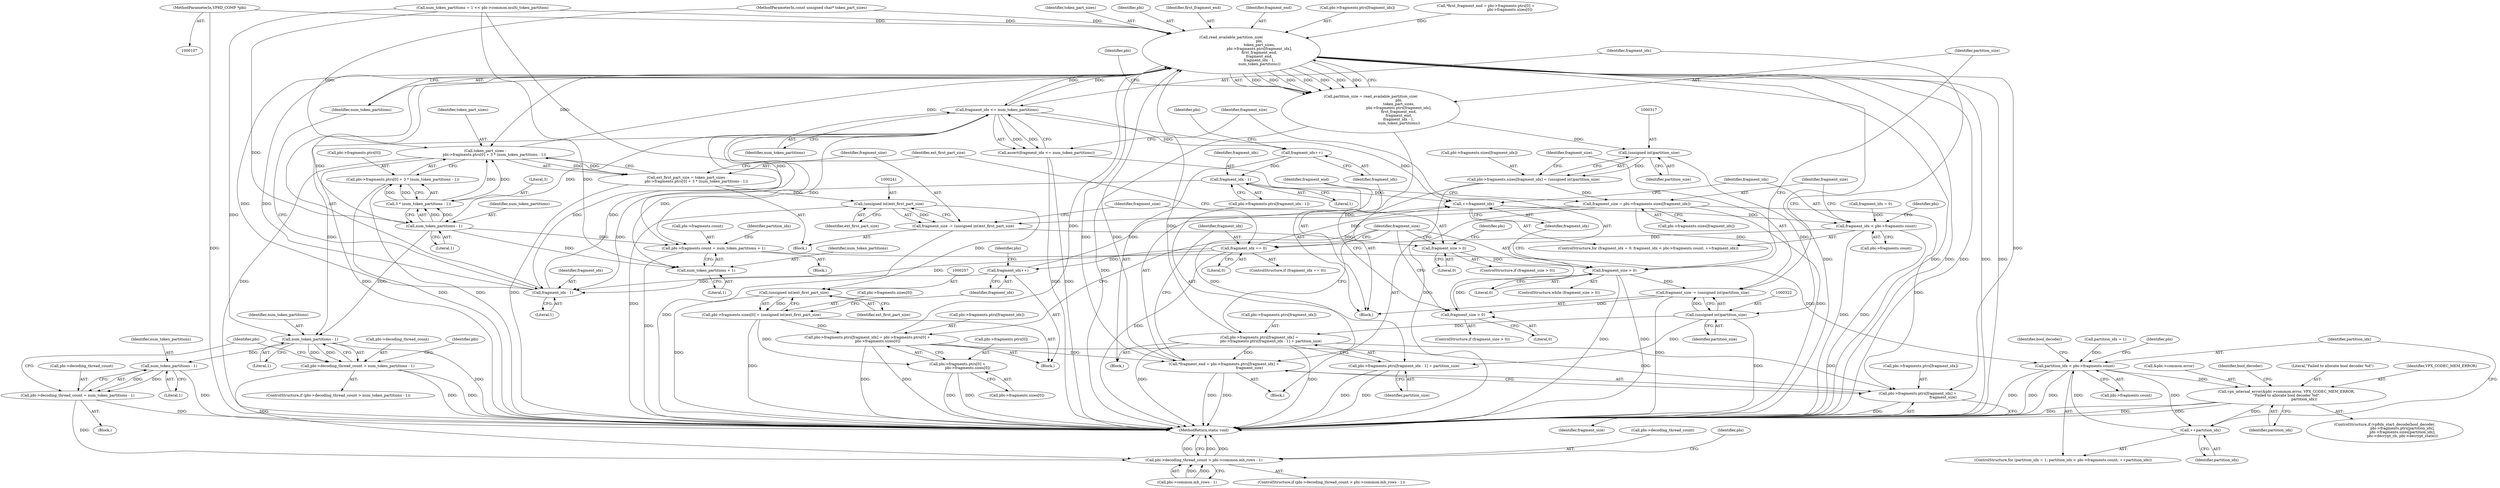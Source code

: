 digraph "0_Android_6886e8e0a9db2dbad723dc37a548233e004b33bc@pointer" {
"1000108" [label="(MethodParameterIn,VP8D_COMP *pbi)"];
"1000292" [label="(Call,read_available_partition_size(\n                                                 pbi,\n                                                 token_part_sizes,\n                                                 pbi->fragments.ptrs[fragment_idx],\n                                                 first_fragment_end,\n                                                 fragment_end,\n                                                 fragment_idx - 1,\n                                                 num_token_partitions))"];
"1000204" [label="(Call,*fragment_end = pbi->fragments.ptrs[fragment_idx] +\n                                            fragment_size)"];
"1000206" [label="(Call,pbi->fragments.ptrs[fragment_idx] +\n                                            fragment_size)"];
"1000223" [label="(Call,token_part_sizes -\n                pbi->fragments.ptrs[0] + 3 * (num_token_partitions - 1))"];
"1000221" [label="(Call,ext_first_part_size = token_part_sizes -\n                pbi->fragments.ptrs[0] + 3 * (num_token_partitions - 1))"];
"1000240" [label="(Call,(unsigned int)ext_first_part_size)"];
"1000238" [label="(Call,fragment_size -= (unsigned int)ext_first_part_size)"];
"1000244" [label="(Call,fragment_size > 0)"];
"1000285" [label="(Call,fragment_size > 0)"];
"1000319" [label="(Call,fragment_size -= (unsigned int)partition_size)"];
"1000329" [label="(Call,fragment_size > 0)"];
"1000256" [label="(Call,(unsigned int)ext_first_part_size)"];
"1000248" [label="(Call,pbi->fragments.sizes[0] = (unsigned int)ext_first_part_size)"];
"1000261" [label="(Call,pbi->fragments.ptrs[fragment_idx] = pbi->fragments.ptrs[0] +\n                  pbi->fragments.sizes[0])"];
"1000269" [label="(Call,pbi->fragments.ptrs[0] +\n                  pbi->fragments.sizes[0])"];
"1000290" [label="(Call,partition_size = read_available_partition_size(\n                                                 pbi,\n                                                 token_part_sizes,\n                                                 pbi->fragments.ptrs[fragment_idx],\n                                                 first_fragment_end,\n                                                 fragment_end,\n                                                 fragment_idx - 1,\n                                                 num_token_partitions))"];
"1000316" [label="(Call,(unsigned int)partition_size)"];
"1000308" [label="(Call,pbi->fragments.sizes[fragment_idx] = (unsigned int)partition_size)"];
"1000194" [label="(Call,fragment_size = pbi->fragments.sizes[fragment_idx])"];
"1000321" [label="(Call,(unsigned int)partition_size)"];
"1000335" [label="(Call,pbi->fragments.ptrs[fragment_idx] =\n                    pbi->fragments.ptrs[fragment_idx - 1] + partition_size)"];
"1000343" [label="(Call,pbi->fragments.ptrs[fragment_idx - 1] + partition_size)"];
"1000325" [label="(Call,fragment_idx <= num_token_partitions)"];
"1000190" [label="(Call,++fragment_idx)"];
"1000183" [label="(Call,fragment_idx < pbi->fragments.count)"];
"1000216" [label="(Call,fragment_idx == 0)"];
"1000259" [label="(Call,fragment_idx++)"];
"1000304" [label="(Call,fragment_idx - 1)"];
"1000235" [label="(Call,num_token_partitions - 1)"];
"1000233" [label="(Call,3 * (num_token_partitions - 1))"];
"1000225" [label="(Call,pbi->fragments.ptrs[0] + 3 * (num_token_partitions - 1))"];
"1000354" [label="(Call,pbi->fragments.count = num_token_partitions + 1)"];
"1000367" [label="(Call,partition_idx < pbi->fragments.count)"];
"1000374" [label="(Call,++partition_idx)"];
"1000400" [label="(Call,vpx_internal_error(&pbi->common.error, VPX_CODEC_MEM_ERROR,\n \"Failed to allocate bool decoder %d\",\n                               partition_idx))"];
"1000360" [label="(Call,num_token_partitions + 1)"];
"1000417" [label="(Call,num_token_partitions - 1)"];
"1000413" [label="(Call,pbi->decoding_thread_count > num_token_partitions - 1)"];
"1000429" [label="(Call,pbi->decoding_thread_count > pbi->common.mb_rows - 1)"];
"1000425" [label="(Call,num_token_partitions - 1)"];
"1000421" [label="(Call,pbi->decoding_thread_count = num_token_partitions - 1)"];
"1000324" [label="(Call,assert(fragment_idx <= num_token_partitions))"];
"1000333" [label="(Call,fragment_idx++)"];
"1000350" [label="(Call,fragment_idx - 1)"];
"1000246" [label="(Literal,0)"];
"1000244" [label="(Call,fragment_size > 0)"];
"1000334" [label="(Identifier,fragment_idx)"];
"1000249" [label="(Call,pbi->fragments.sizes[0])"];
"1000195" [label="(Identifier,fragment_size)"];
"1000354" [label="(Call,pbi->fragments.count = num_token_partitions + 1)"];
"1000180" [label="(Call,fragment_idx = 0)"];
"1000409" [label="(Identifier,partition_idx)"];
"1000363" [label="(ControlStructure,for (partition_idx = 1; partition_idx < pbi->fragments.count; ++partition_idx))"];
"1000452" [label="(MethodReturn,static void)"];
"1000330" [label="(Identifier,fragment_size)"];
"1000235" [label="(Call,num_token_partitions - 1)"];
"1000258" [label="(Identifier,ext_first_part_size)"];
"1000422" [label="(Call,pbi->decoding_thread_count)"];
"1000411" [label="(Identifier,bool_decoder)"];
"1000192" [label="(Block,)"];
"1000239" [label="(Identifier,fragment_size)"];
"1000216" [label="(Call,fragment_idx == 0)"];
"1000351" [label="(Identifier,fragment_idx)"];
"1000331" [label="(Literal,0)"];
"1000413" [label="(Call,pbi->decoding_thread_count > num_token_partitions - 1)"];
"1000379" [label="(Identifier,bool_decoder)"];
"1000364" [label="(Call,partition_idx = 1)"];
"1000427" [label="(Literal,1)"];
"1000318" [label="(Identifier,partition_size)"];
"1000328" [label="(ControlStructure,if (fragment_size > 0))"];
"1000236" [label="(Identifier,num_token_partitions)"];
"1000217" [label="(Identifier,fragment_idx)"];
"1000277" [label="(Call,pbi->fragments.sizes[0])"];
"1000335" [label="(Call,pbi->fragments.ptrs[fragment_idx] =\n                    pbi->fragments.ptrs[fragment_idx - 1] + partition_size)"];
"1000302" [label="(Identifier,first_fragment_end)"];
"1000194" [label="(Call,fragment_size = pbi->fragments.sizes[fragment_idx])"];
"1000350" [label="(Call,fragment_idx - 1)"];
"1000400" [label="(Call,vpx_internal_error(&pbi->common.error, VPX_CODEC_MEM_ERROR,\n \"Failed to allocate bool decoder %d\",\n                               partition_idx))"];
"1000226" [label="(Call,pbi->fragments.ptrs[0])"];
"1000320" [label="(Identifier,fragment_size)"];
"1000344" [label="(Call,pbi->fragments.ptrs[fragment_idx - 1])"];
"1000259" [label="(Call,fragment_idx++)"];
"1000183" [label="(Call,fragment_idx < pbi->fragments.count)"];
"1000417" [label="(Call,num_token_partitions - 1)"];
"1000108" [label="(MethodParameterIn,VP8D_COMP *pbi)"];
"1000242" [label="(Identifier,ext_first_part_size)"];
"1000408" [label="(Literal,\"Failed to allocate bool decoder %d\")"];
"1000265" [label="(Identifier,pbi)"];
"1000375" [label="(Identifier,partition_idx)"];
"1000261" [label="(Call,pbi->fragments.ptrs[fragment_idx] = pbi->fragments.ptrs[0] +\n                  pbi->fragments.sizes[0])"];
"1000325" [label="(Call,fragment_idx <= num_token_partitions)"];
"1000312" [label="(Identifier,pbi)"];
"1000284" [label="(ControlStructure,while (fragment_size > 0))"];
"1000233" [label="(Call,3 * (num_token_partitions - 1))"];
"1000219" [label="(Block,)"];
"1000240" [label="(Call,(unsigned int)ext_first_part_size)"];
"1000185" [label="(Call,pbi->fragments.count)"];
"1000222" [label="(Identifier,ext_first_part_size)"];
"1000415" [label="(Identifier,pbi)"];
"1000260" [label="(Identifier,fragment_idx)"];
"1000252" [label="(Identifier,pbi)"];
"1000431" [label="(Identifier,pbi)"];
"1000305" [label="(Identifier,fragment_idx)"];
"1000207" [label="(Call,pbi->fragments.ptrs[fragment_idx])"];
"1000238" [label="(Call,fragment_size -= (unsigned int)ext_first_part_size)"];
"1000324" [label="(Call,assert(fragment_idx <= num_token_partitions))"];
"1000303" [label="(Identifier,fragment_end)"];
"1000214" [label="(Identifier,fragment_size)"];
"1000204" [label="(Call,*fragment_end = pbi->fragments.ptrs[fragment_idx] +\n                                            fragment_size)"];
"1000285" [label="(Call,fragment_size > 0)"];
"1000295" [label="(Call,pbi->fragments.ptrs[fragment_idx])"];
"1000269" [label="(Call,pbi->fragments.ptrs[0] +\n                  pbi->fragments.sizes[0])"];
"1000191" [label="(Identifier,fragment_idx)"];
"1000234" [label="(Literal,3)"];
"1000430" [label="(Call,pbi->decoding_thread_count)"];
"1000256" [label="(Call,(unsigned int)ext_first_part_size)"];
"1000352" [label="(Literal,1)"];
"1000262" [label="(Call,pbi->fragments.ptrs[fragment_idx])"];
"1000426" [label="(Identifier,num_token_partitions)"];
"1000327" [label="(Identifier,num_token_partitions)"];
"1000365" [label="(Identifier,partition_idx)"];
"1000336" [label="(Call,pbi->fragments.ptrs[fragment_idx])"];
"1000362" [label="(Literal,1)"];
"1000237" [label="(Literal,1)"];
"1000323" [label="(Identifier,partition_size)"];
"1000353" [label="(Identifier,partition_size)"];
"1000110" [label="(Block,)"];
"1000443" [label="(Identifier,pbi)"];
"1000412" [label="(ControlStructure,if (pbi->decoding_thread_count > num_token_partitions - 1))"];
"1000170" [label="(Call,num_token_partitions = 1 << pbi->common.multi_token_partition)"];
"1000374" [label="(Call,++partition_idx)"];
"1000270" [label="(Call,pbi->fragments.ptrs[0])"];
"1000223" [label="(Call,token_part_sizes -\n                pbi->fragments.ptrs[0] + 3 * (num_token_partitions - 1))"];
"1000308" [label="(Call,pbi->fragments.sizes[fragment_idx] = (unsigned int)partition_size)"];
"1000421" [label="(Call,pbi->decoding_thread_count = num_token_partitions - 1)"];
"1000206" [label="(Call,pbi->fragments.ptrs[fragment_idx] +\n                                            fragment_size)"];
"1000357" [label="(Identifier,pbi)"];
"1000309" [label="(Call,pbi->fragments.sizes[fragment_idx])"];
"1000287" [label="(Literal,0)"];
"1000425" [label="(Call,num_token_partitions - 1)"];
"1000407" [label="(Identifier,VPX_CODEC_MEM_ERROR)"];
"1000339" [label="(Identifier,pbi)"];
"1000367" [label="(Call,partition_idx < pbi->fragments.count)"];
"1000326" [label="(Identifier,fragment_idx)"];
"1000414" [label="(Call,pbi->decoding_thread_count)"];
"1000196" [label="(Call,pbi->fragments.sizes[fragment_idx])"];
"1000433" [label="(Call,pbi->common.mb_rows - 1)"];
"1000225" [label="(Call,pbi->fragments.ptrs[0] + 3 * (num_token_partitions - 1))"];
"1000304" [label="(Call,fragment_idx - 1)"];
"1000333" [label="(Call,fragment_idx++)"];
"1000329" [label="(Call,fragment_size > 0)"];
"1000248" [label="(Call,pbi->fragments.sizes[0] = (unsigned int)ext_first_part_size)"];
"1000360" [label="(Call,num_token_partitions + 1)"];
"1000307" [label="(Identifier,num_token_partitions)"];
"1000286" [label="(Identifier,fragment_size)"];
"1000243" [label="(ControlStructure,if (fragment_size > 0))"];
"1000291" [label="(Identifier,partition_size)"];
"1000361" [label="(Identifier,num_token_partitions)"];
"1000109" [label="(MethodParameterIn,const unsigned char* token_part_sizes)"];
"1000190" [label="(Call,++fragment_idx)"];
"1000428" [label="(ControlStructure,if (pbi->decoding_thread_count > pbi->common.mb_rows - 1))"];
"1000124" [label="(Call,*first_fragment_end = pbi->fragments.ptrs[0] +\n                                          pbi->fragments.sizes[0])"];
"1000369" [label="(Call,pbi->fragments.count)"];
"1000321" [label="(Call,(unsigned int)partition_size)"];
"1000294" [label="(Identifier,token_part_sizes)"];
"1000316" [label="(Call,(unsigned int)partition_size)"];
"1000319" [label="(Call,fragment_size -= (unsigned int)partition_size)"];
"1000332" [label="(Block,)"];
"1000355" [label="(Call,pbi->fragments.count)"];
"1000377" [label="(ControlStructure,if (vp8dx_start_decode(bool_decoder,\n                               pbi->fragments.ptrs[partition_idx],\n                               pbi->fragments.sizes[partition_idx],\n                               pbi->decrypt_cb, pbi->decrypt_state)))"];
"1000290" [label="(Call,partition_size = read_available_partition_size(\n                                                 pbi,\n                                                 token_part_sizes,\n                                                 pbi->fragments.ptrs[fragment_idx],\n                                                 first_fragment_end,\n                                                 fragment_end,\n                                                 fragment_idx - 1,\n                                                 num_token_partitions))"];
"1000221" [label="(Call,ext_first_part_size = token_part_sizes -\n                pbi->fragments.ptrs[0] + 3 * (num_token_partitions - 1))"];
"1000401" [label="(Call,&pbi->common.error)"];
"1000184" [label="(Identifier,fragment_idx)"];
"1000429" [label="(Call,pbi->decoding_thread_count > pbi->common.mb_rows - 1)"];
"1000423" [label="(Identifier,pbi)"];
"1000292" [label="(Call,read_available_partition_size(\n                                                 pbi,\n                                                 token_part_sizes,\n                                                 pbi->fragments.ptrs[fragment_idx],\n                                                 first_fragment_end,\n                                                 fragment_end,\n                                                 fragment_idx - 1,\n                                                 num_token_partitions))"];
"1000306" [label="(Literal,1)"];
"1000420" [label="(Block,)"];
"1000247" [label="(Block,)"];
"1000419" [label="(Literal,1)"];
"1000224" [label="(Identifier,token_part_sizes)"];
"1000288" [label="(Block,)"];
"1000245" [label="(Identifier,fragment_size)"];
"1000343" [label="(Call,pbi->fragments.ptrs[fragment_idx - 1] + partition_size)"];
"1000218" [label="(Literal,0)"];
"1000179" [label="(ControlStructure,for (fragment_idx = 0; fragment_idx < pbi->fragments.count; ++fragment_idx))"];
"1000205" [label="(Identifier,fragment_end)"];
"1000418" [label="(Identifier,num_token_partitions)"];
"1000368" [label="(Identifier,partition_idx)"];
"1000293" [label="(Identifier,pbi)"];
"1000215" [label="(ControlStructure,if (fragment_idx == 0))"];
"1000108" -> "1000107"  [label="AST: "];
"1000108" -> "1000452"  [label="DDG: "];
"1000108" -> "1000292"  [label="DDG: "];
"1000292" -> "1000290"  [label="AST: "];
"1000292" -> "1000307"  [label="CFG: "];
"1000293" -> "1000292"  [label="AST: "];
"1000294" -> "1000292"  [label="AST: "];
"1000295" -> "1000292"  [label="AST: "];
"1000302" -> "1000292"  [label="AST: "];
"1000303" -> "1000292"  [label="AST: "];
"1000304" -> "1000292"  [label="AST: "];
"1000307" -> "1000292"  [label="AST: "];
"1000290" -> "1000292"  [label="CFG: "];
"1000292" -> "1000452"  [label="DDG: "];
"1000292" -> "1000452"  [label="DDG: "];
"1000292" -> "1000452"  [label="DDG: "];
"1000292" -> "1000452"  [label="DDG: "];
"1000292" -> "1000452"  [label="DDG: "];
"1000292" -> "1000452"  [label="DDG: "];
"1000292" -> "1000204"  [label="DDG: "];
"1000292" -> "1000206"  [label="DDG: "];
"1000292" -> "1000223"  [label="DDG: "];
"1000292" -> "1000290"  [label="DDG: "];
"1000292" -> "1000290"  [label="DDG: "];
"1000292" -> "1000290"  [label="DDG: "];
"1000292" -> "1000290"  [label="DDG: "];
"1000292" -> "1000290"  [label="DDG: "];
"1000292" -> "1000290"  [label="DDG: "];
"1000292" -> "1000290"  [label="DDG: "];
"1000223" -> "1000292"  [label="DDG: "];
"1000109" -> "1000292"  [label="DDG: "];
"1000335" -> "1000292"  [label="DDG: "];
"1000261" -> "1000292"  [label="DDG: "];
"1000124" -> "1000292"  [label="DDG: "];
"1000204" -> "1000292"  [label="DDG: "];
"1000304" -> "1000292"  [label="DDG: "];
"1000304" -> "1000292"  [label="DDG: "];
"1000235" -> "1000292"  [label="DDG: "];
"1000170" -> "1000292"  [label="DDG: "];
"1000325" -> "1000292"  [label="DDG: "];
"1000292" -> "1000325"  [label="DDG: "];
"1000204" -> "1000192"  [label="AST: "];
"1000204" -> "1000206"  [label="CFG: "];
"1000205" -> "1000204"  [label="AST: "];
"1000206" -> "1000204"  [label="AST: "];
"1000217" -> "1000204"  [label="CFG: "];
"1000204" -> "1000452"  [label="DDG: "];
"1000204" -> "1000452"  [label="DDG: "];
"1000335" -> "1000204"  [label="DDG: "];
"1000261" -> "1000204"  [label="DDG: "];
"1000194" -> "1000204"  [label="DDG: "];
"1000206" -> "1000214"  [label="CFG: "];
"1000207" -> "1000206"  [label="AST: "];
"1000214" -> "1000206"  [label="AST: "];
"1000206" -> "1000452"  [label="DDG: "];
"1000335" -> "1000206"  [label="DDG: "];
"1000261" -> "1000206"  [label="DDG: "];
"1000194" -> "1000206"  [label="DDG: "];
"1000223" -> "1000221"  [label="AST: "];
"1000223" -> "1000225"  [label="CFG: "];
"1000224" -> "1000223"  [label="AST: "];
"1000225" -> "1000223"  [label="AST: "];
"1000221" -> "1000223"  [label="CFG: "];
"1000223" -> "1000452"  [label="DDG: "];
"1000223" -> "1000452"  [label="DDG: "];
"1000223" -> "1000221"  [label="DDG: "];
"1000223" -> "1000221"  [label="DDG: "];
"1000109" -> "1000223"  [label="DDG: "];
"1000233" -> "1000223"  [label="DDG: "];
"1000233" -> "1000223"  [label="DDG: "];
"1000221" -> "1000219"  [label="AST: "];
"1000222" -> "1000221"  [label="AST: "];
"1000239" -> "1000221"  [label="CFG: "];
"1000221" -> "1000452"  [label="DDG: "];
"1000221" -> "1000240"  [label="DDG: "];
"1000240" -> "1000238"  [label="AST: "];
"1000240" -> "1000242"  [label="CFG: "];
"1000241" -> "1000240"  [label="AST: "];
"1000242" -> "1000240"  [label="AST: "];
"1000238" -> "1000240"  [label="CFG: "];
"1000240" -> "1000452"  [label="DDG: "];
"1000240" -> "1000238"  [label="DDG: "];
"1000240" -> "1000256"  [label="DDG: "];
"1000238" -> "1000219"  [label="AST: "];
"1000239" -> "1000238"  [label="AST: "];
"1000245" -> "1000238"  [label="CFG: "];
"1000238" -> "1000452"  [label="DDG: "];
"1000194" -> "1000238"  [label="DDG: "];
"1000238" -> "1000244"  [label="DDG: "];
"1000244" -> "1000243"  [label="AST: "];
"1000244" -> "1000246"  [label="CFG: "];
"1000245" -> "1000244"  [label="AST: "];
"1000246" -> "1000244"  [label="AST: "];
"1000252" -> "1000244"  [label="CFG: "];
"1000286" -> "1000244"  [label="CFG: "];
"1000244" -> "1000285"  [label="DDG: "];
"1000285" -> "1000284"  [label="AST: "];
"1000285" -> "1000287"  [label="CFG: "];
"1000286" -> "1000285"  [label="AST: "];
"1000287" -> "1000285"  [label="AST: "];
"1000291" -> "1000285"  [label="CFG: "];
"1000191" -> "1000285"  [label="CFG: "];
"1000285" -> "1000452"  [label="DDG: "];
"1000285" -> "1000452"  [label="DDG: "];
"1000329" -> "1000285"  [label="DDG: "];
"1000194" -> "1000285"  [label="DDG: "];
"1000285" -> "1000319"  [label="DDG: "];
"1000319" -> "1000288"  [label="AST: "];
"1000319" -> "1000321"  [label="CFG: "];
"1000320" -> "1000319"  [label="AST: "];
"1000321" -> "1000319"  [label="AST: "];
"1000326" -> "1000319"  [label="CFG: "];
"1000319" -> "1000452"  [label="DDG: "];
"1000321" -> "1000319"  [label="DDG: "];
"1000319" -> "1000329"  [label="DDG: "];
"1000329" -> "1000328"  [label="AST: "];
"1000329" -> "1000331"  [label="CFG: "];
"1000330" -> "1000329"  [label="AST: "];
"1000331" -> "1000329"  [label="AST: "];
"1000286" -> "1000329"  [label="CFG: "];
"1000334" -> "1000329"  [label="CFG: "];
"1000256" -> "1000248"  [label="AST: "];
"1000256" -> "1000258"  [label="CFG: "];
"1000257" -> "1000256"  [label="AST: "];
"1000258" -> "1000256"  [label="AST: "];
"1000248" -> "1000256"  [label="CFG: "];
"1000256" -> "1000452"  [label="DDG: "];
"1000256" -> "1000248"  [label="DDG: "];
"1000248" -> "1000247"  [label="AST: "];
"1000249" -> "1000248"  [label="AST: "];
"1000260" -> "1000248"  [label="CFG: "];
"1000248" -> "1000452"  [label="DDG: "];
"1000248" -> "1000261"  [label="DDG: "];
"1000248" -> "1000269"  [label="DDG: "];
"1000261" -> "1000247"  [label="AST: "];
"1000261" -> "1000269"  [label="CFG: "];
"1000262" -> "1000261"  [label="AST: "];
"1000269" -> "1000261"  [label="AST: "];
"1000286" -> "1000261"  [label="CFG: "];
"1000261" -> "1000452"  [label="DDG: "];
"1000261" -> "1000452"  [label="DDG: "];
"1000269" -> "1000277"  [label="CFG: "];
"1000270" -> "1000269"  [label="AST: "];
"1000277" -> "1000269"  [label="AST: "];
"1000269" -> "1000452"  [label="DDG: "];
"1000269" -> "1000452"  [label="DDG: "];
"1000290" -> "1000288"  [label="AST: "];
"1000291" -> "1000290"  [label="AST: "];
"1000312" -> "1000290"  [label="CFG: "];
"1000290" -> "1000452"  [label="DDG: "];
"1000290" -> "1000316"  [label="DDG: "];
"1000316" -> "1000308"  [label="AST: "];
"1000316" -> "1000318"  [label="CFG: "];
"1000317" -> "1000316"  [label="AST: "];
"1000318" -> "1000316"  [label="AST: "];
"1000308" -> "1000316"  [label="CFG: "];
"1000316" -> "1000308"  [label="DDG: "];
"1000316" -> "1000321"  [label="DDG: "];
"1000308" -> "1000288"  [label="AST: "];
"1000309" -> "1000308"  [label="AST: "];
"1000320" -> "1000308"  [label="CFG: "];
"1000308" -> "1000452"  [label="DDG: "];
"1000308" -> "1000194"  [label="DDG: "];
"1000194" -> "1000192"  [label="AST: "];
"1000194" -> "1000196"  [label="CFG: "];
"1000195" -> "1000194"  [label="AST: "];
"1000196" -> "1000194"  [label="AST: "];
"1000205" -> "1000194"  [label="CFG: "];
"1000194" -> "1000452"  [label="DDG: "];
"1000321" -> "1000323"  [label="CFG: "];
"1000322" -> "1000321"  [label="AST: "];
"1000323" -> "1000321"  [label="AST: "];
"1000321" -> "1000452"  [label="DDG: "];
"1000321" -> "1000335"  [label="DDG: "];
"1000321" -> "1000343"  [label="DDG: "];
"1000335" -> "1000332"  [label="AST: "];
"1000335" -> "1000343"  [label="CFG: "];
"1000336" -> "1000335"  [label="AST: "];
"1000343" -> "1000335"  [label="AST: "];
"1000286" -> "1000335"  [label="CFG: "];
"1000335" -> "1000452"  [label="DDG: "];
"1000335" -> "1000452"  [label="DDG: "];
"1000343" -> "1000353"  [label="CFG: "];
"1000344" -> "1000343"  [label="AST: "];
"1000353" -> "1000343"  [label="AST: "];
"1000343" -> "1000452"  [label="DDG: "];
"1000343" -> "1000452"  [label="DDG: "];
"1000325" -> "1000324"  [label="AST: "];
"1000325" -> "1000327"  [label="CFG: "];
"1000326" -> "1000325"  [label="AST: "];
"1000327" -> "1000325"  [label="AST: "];
"1000324" -> "1000325"  [label="CFG: "];
"1000325" -> "1000190"  [label="DDG: "];
"1000325" -> "1000235"  [label="DDG: "];
"1000325" -> "1000304"  [label="DDG: "];
"1000325" -> "1000324"  [label="DDG: "];
"1000325" -> "1000324"  [label="DDG: "];
"1000304" -> "1000325"  [label="DDG: "];
"1000325" -> "1000333"  [label="DDG: "];
"1000325" -> "1000354"  [label="DDG: "];
"1000325" -> "1000360"  [label="DDG: "];
"1000325" -> "1000417"  [label="DDG: "];
"1000190" -> "1000179"  [label="AST: "];
"1000190" -> "1000191"  [label="CFG: "];
"1000191" -> "1000190"  [label="AST: "];
"1000184" -> "1000190"  [label="CFG: "];
"1000190" -> "1000183"  [label="DDG: "];
"1000259" -> "1000190"  [label="DDG: "];
"1000350" -> "1000190"  [label="DDG: "];
"1000216" -> "1000190"  [label="DDG: "];
"1000183" -> "1000179"  [label="AST: "];
"1000183" -> "1000185"  [label="CFG: "];
"1000184" -> "1000183"  [label="AST: "];
"1000185" -> "1000183"  [label="AST: "];
"1000195" -> "1000183"  [label="CFG: "];
"1000357" -> "1000183"  [label="CFG: "];
"1000183" -> "1000452"  [label="DDG: "];
"1000183" -> "1000452"  [label="DDG: "];
"1000180" -> "1000183"  [label="DDG: "];
"1000183" -> "1000216"  [label="DDG: "];
"1000216" -> "1000215"  [label="AST: "];
"1000216" -> "1000218"  [label="CFG: "];
"1000217" -> "1000216"  [label="AST: "];
"1000218" -> "1000216"  [label="AST: "];
"1000222" -> "1000216"  [label="CFG: "];
"1000286" -> "1000216"  [label="CFG: "];
"1000216" -> "1000452"  [label="DDG: "];
"1000216" -> "1000259"  [label="DDG: "];
"1000216" -> "1000304"  [label="DDG: "];
"1000259" -> "1000247"  [label="AST: "];
"1000259" -> "1000260"  [label="CFG: "];
"1000260" -> "1000259"  [label="AST: "];
"1000265" -> "1000259"  [label="CFG: "];
"1000259" -> "1000304"  [label="DDG: "];
"1000304" -> "1000306"  [label="CFG: "];
"1000305" -> "1000304"  [label="AST: "];
"1000306" -> "1000304"  [label="AST: "];
"1000307" -> "1000304"  [label="CFG: "];
"1000350" -> "1000304"  [label="DDG: "];
"1000235" -> "1000233"  [label="AST: "];
"1000235" -> "1000237"  [label="CFG: "];
"1000236" -> "1000235"  [label="AST: "];
"1000237" -> "1000235"  [label="AST: "];
"1000233" -> "1000235"  [label="CFG: "];
"1000235" -> "1000233"  [label="DDG: "];
"1000235" -> "1000233"  [label="DDG: "];
"1000170" -> "1000235"  [label="DDG: "];
"1000235" -> "1000354"  [label="DDG: "];
"1000235" -> "1000360"  [label="DDG: "];
"1000235" -> "1000417"  [label="DDG: "];
"1000233" -> "1000225"  [label="AST: "];
"1000234" -> "1000233"  [label="AST: "];
"1000225" -> "1000233"  [label="CFG: "];
"1000233" -> "1000225"  [label="DDG: "];
"1000233" -> "1000225"  [label="DDG: "];
"1000226" -> "1000225"  [label="AST: "];
"1000225" -> "1000452"  [label="DDG: "];
"1000225" -> "1000452"  [label="DDG: "];
"1000354" -> "1000110"  [label="AST: "];
"1000354" -> "1000360"  [label="CFG: "];
"1000355" -> "1000354"  [label="AST: "];
"1000360" -> "1000354"  [label="AST: "];
"1000365" -> "1000354"  [label="CFG: "];
"1000354" -> "1000452"  [label="DDG: "];
"1000170" -> "1000354"  [label="DDG: "];
"1000354" -> "1000367"  [label="DDG: "];
"1000367" -> "1000363"  [label="AST: "];
"1000367" -> "1000369"  [label="CFG: "];
"1000368" -> "1000367"  [label="AST: "];
"1000369" -> "1000367"  [label="AST: "];
"1000379" -> "1000367"  [label="CFG: "];
"1000415" -> "1000367"  [label="CFG: "];
"1000367" -> "1000452"  [label="DDG: "];
"1000367" -> "1000452"  [label="DDG: "];
"1000367" -> "1000452"  [label="DDG: "];
"1000364" -> "1000367"  [label="DDG: "];
"1000374" -> "1000367"  [label="DDG: "];
"1000367" -> "1000374"  [label="DDG: "];
"1000367" -> "1000400"  [label="DDG: "];
"1000374" -> "1000363"  [label="AST: "];
"1000374" -> "1000375"  [label="CFG: "];
"1000375" -> "1000374"  [label="AST: "];
"1000368" -> "1000374"  [label="CFG: "];
"1000400" -> "1000374"  [label="DDG: "];
"1000400" -> "1000377"  [label="AST: "];
"1000400" -> "1000409"  [label="CFG: "];
"1000401" -> "1000400"  [label="AST: "];
"1000407" -> "1000400"  [label="AST: "];
"1000408" -> "1000400"  [label="AST: "];
"1000409" -> "1000400"  [label="AST: "];
"1000411" -> "1000400"  [label="CFG: "];
"1000400" -> "1000452"  [label="DDG: "];
"1000400" -> "1000452"  [label="DDG: "];
"1000400" -> "1000452"  [label="DDG: "];
"1000360" -> "1000362"  [label="CFG: "];
"1000361" -> "1000360"  [label="AST: "];
"1000362" -> "1000360"  [label="AST: "];
"1000170" -> "1000360"  [label="DDG: "];
"1000417" -> "1000413"  [label="AST: "];
"1000417" -> "1000419"  [label="CFG: "];
"1000418" -> "1000417"  [label="AST: "];
"1000419" -> "1000417"  [label="AST: "];
"1000413" -> "1000417"  [label="CFG: "];
"1000417" -> "1000452"  [label="DDG: "];
"1000417" -> "1000413"  [label="DDG: "];
"1000417" -> "1000413"  [label="DDG: "];
"1000170" -> "1000417"  [label="DDG: "];
"1000417" -> "1000425"  [label="DDG: "];
"1000413" -> "1000412"  [label="AST: "];
"1000414" -> "1000413"  [label="AST: "];
"1000423" -> "1000413"  [label="CFG: "];
"1000431" -> "1000413"  [label="CFG: "];
"1000413" -> "1000452"  [label="DDG: "];
"1000413" -> "1000452"  [label="DDG: "];
"1000413" -> "1000429"  [label="DDG: "];
"1000429" -> "1000428"  [label="AST: "];
"1000429" -> "1000433"  [label="CFG: "];
"1000430" -> "1000429"  [label="AST: "];
"1000433" -> "1000429"  [label="AST: "];
"1000443" -> "1000429"  [label="CFG: "];
"1000452" -> "1000429"  [label="CFG: "];
"1000429" -> "1000452"  [label="DDG: "];
"1000429" -> "1000452"  [label="DDG: "];
"1000429" -> "1000452"  [label="DDG: "];
"1000421" -> "1000429"  [label="DDG: "];
"1000433" -> "1000429"  [label="DDG: "];
"1000433" -> "1000429"  [label="DDG: "];
"1000425" -> "1000421"  [label="AST: "];
"1000425" -> "1000427"  [label="CFG: "];
"1000426" -> "1000425"  [label="AST: "];
"1000427" -> "1000425"  [label="AST: "];
"1000421" -> "1000425"  [label="CFG: "];
"1000425" -> "1000452"  [label="DDG: "];
"1000425" -> "1000421"  [label="DDG: "];
"1000425" -> "1000421"  [label="DDG: "];
"1000421" -> "1000420"  [label="AST: "];
"1000422" -> "1000421"  [label="AST: "];
"1000431" -> "1000421"  [label="CFG: "];
"1000421" -> "1000452"  [label="DDG: "];
"1000324" -> "1000288"  [label="AST: "];
"1000330" -> "1000324"  [label="CFG: "];
"1000324" -> "1000452"  [label="DDG: "];
"1000324" -> "1000452"  [label="DDG: "];
"1000333" -> "1000332"  [label="AST: "];
"1000333" -> "1000334"  [label="CFG: "];
"1000334" -> "1000333"  [label="AST: "];
"1000339" -> "1000333"  [label="CFG: "];
"1000333" -> "1000350"  [label="DDG: "];
"1000350" -> "1000344"  [label="AST: "];
"1000350" -> "1000352"  [label="CFG: "];
"1000351" -> "1000350"  [label="AST: "];
"1000352" -> "1000350"  [label="AST: "];
"1000344" -> "1000350"  [label="CFG: "];
}
